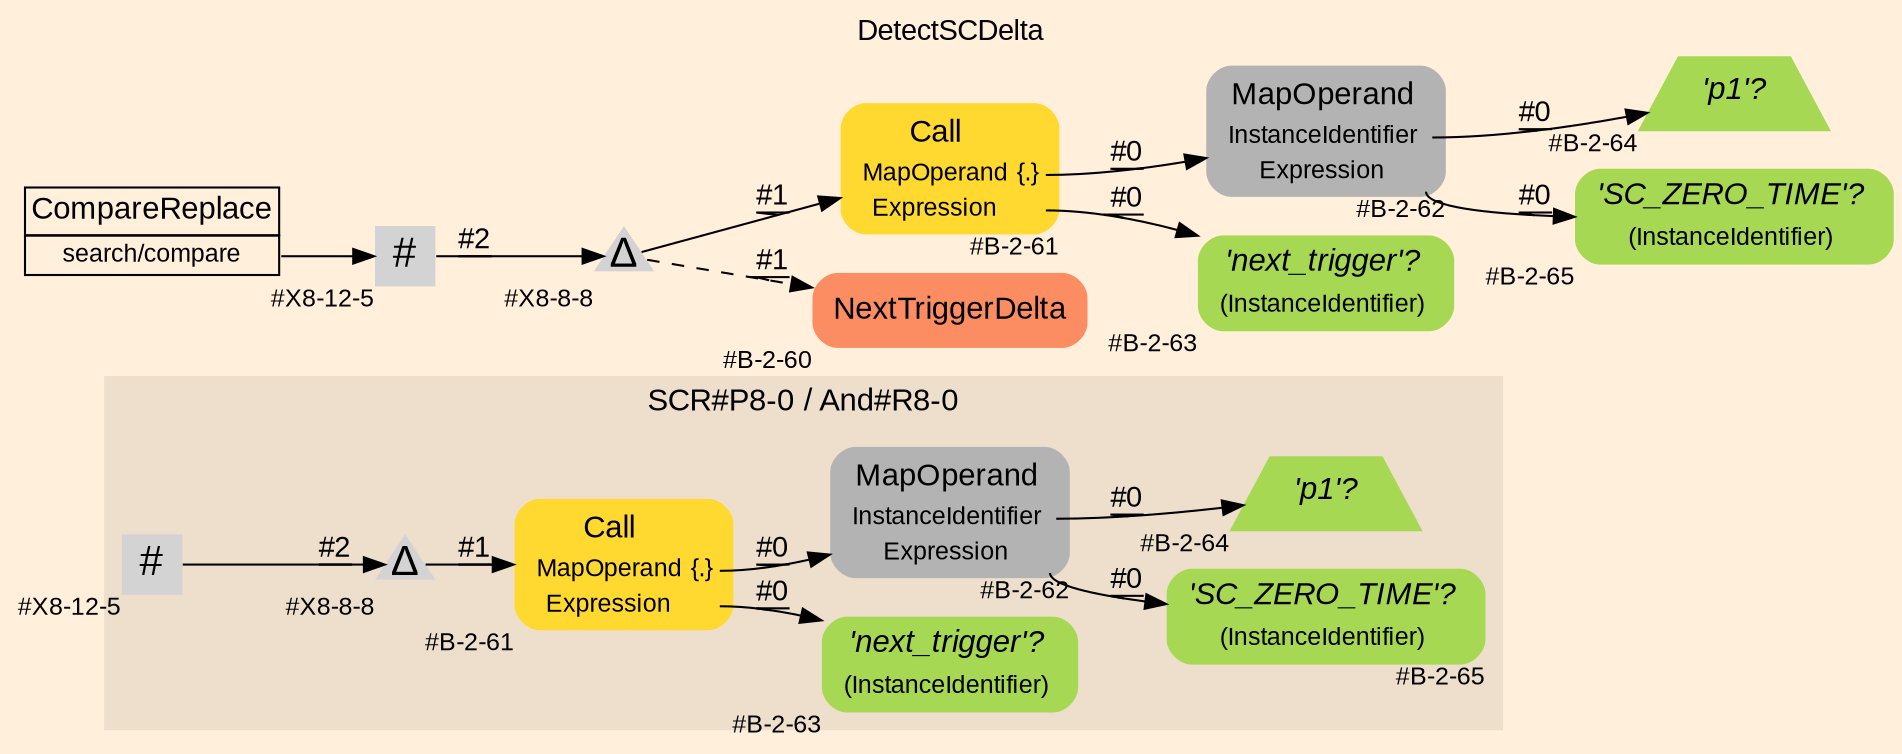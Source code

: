 digraph "DetectSCDelta" {
label = "DetectSCDelta"
labelloc = t
graph [
    rankdir = "LR"
    ranksep = 0.3
    bgcolor = antiquewhite1
    color = black
    fontcolor = black
    fontname = "Arial"
];
node [
    fontname = "Arial"
];
edge [
    fontname = "Arial"
];

// -------------------- figure And#R8-0 --------------------
// -------- region And#R8-0 ----------
subgraph "clusterAnd#R8-0" {
    label = "SCR#P8-0 / And#R8-0"
    style = "filled"
    color = antiquewhite2
    fontsize = "15"
    // -------- block And#R8-0/#B-2-65 ----------
    "And#R8-0/#B-2-65" [
        shape = "plaintext"
        fillcolor = "/set28/5"
        xlabel = "#B-2-65"
        fontsize = "12"
        fontcolor = black
        label = <<TABLE BORDER="0" CELLBORDER="0" CELLSPACING="0">
         <TR><TD><FONT POINT-SIZE="15" COLOR="black"><I>'SC_ZERO_TIME'?</I></FONT></TD></TR>
         <TR><TD><FONT POINT-SIZE="12" COLOR="black">(InstanceIdentifier)</FONT></TD><TD PORT="port0"></TD></TR>
        </TABLE>>
        style = "rounded,filled"
    ];
    
    // -------- block And#R8-0/#X8-8-8 ----------
    "And#R8-0/#X8-8-8" [
        shape = "triangle"
        xlabel = "#X8-8-8"
        fontsize = "12"
        fontcolor = black
        label = <<FONT POINT-SIZE="20" COLOR="black">Δ</FONT>>
        style = "filled"
        penwidth = 0.0
        fixedsize = true
        width = 0.4
        height = 0.4
    ];
    
    // -------- block And#R8-0/#B-2-61 ----------
    "And#R8-0/#B-2-61" [
        shape = "plaintext"
        fillcolor = "/set28/6"
        xlabel = "#B-2-61"
        fontsize = "12"
        fontcolor = black
        label = <<TABLE BORDER="0" CELLBORDER="0" CELLSPACING="0">
         <TR><TD><FONT POINT-SIZE="15" COLOR="black">Call</FONT></TD></TR>
         <TR><TD><FONT POINT-SIZE="12" COLOR="black">MapOperand</FONT></TD><TD PORT="port0"><FONT POINT-SIZE="12" COLOR="black">{.}</FONT></TD></TR>
         <TR><TD><FONT POINT-SIZE="12" COLOR="black">Expression</FONT></TD><TD PORT="port1"></TD></TR>
        </TABLE>>
        style = "rounded,filled"
    ];
    
    // -------- block And#R8-0/#B-2-64 ----------
    "And#R8-0/#B-2-64" [
        shape = "trapezium"
        fillcolor = "/set28/5"
        xlabel = "#B-2-64"
        fontsize = "12"
        fontcolor = black
        label = <<FONT POINT-SIZE="15" COLOR="black"><I>'p1'?</I></FONT>>
        style = "filled"
        penwidth = 0.0
    ];
    
    // -------- block And#R8-0/#X8-12-5 ----------
    "And#R8-0/#X8-12-5" [
        shape = "square"
        xlabel = "#X8-12-5"
        fontsize = "12"
        fontcolor = black
        label = <<FONT POINT-SIZE="20" COLOR="black">#</FONT>>
        style = "filled"
        penwidth = 0.0
        fixedsize = true
        width = 0.4
        height = 0.4
    ];
    
    // -------- block And#R8-0/#B-2-62 ----------
    "And#R8-0/#B-2-62" [
        shape = "plaintext"
        fillcolor = "/set28/8"
        xlabel = "#B-2-62"
        fontsize = "12"
        fontcolor = black
        label = <<TABLE BORDER="0" CELLBORDER="0" CELLSPACING="0">
         <TR><TD><FONT POINT-SIZE="15" COLOR="black">MapOperand</FONT></TD></TR>
         <TR><TD><FONT POINT-SIZE="12" COLOR="black">InstanceIdentifier</FONT></TD><TD PORT="port0"></TD></TR>
         <TR><TD><FONT POINT-SIZE="12" COLOR="black">Expression</FONT></TD><TD PORT="port1"></TD></TR>
        </TABLE>>
        style = "rounded,filled"
    ];
    
    // -------- block And#R8-0/#B-2-63 ----------
    "And#R8-0/#B-2-63" [
        shape = "plaintext"
        fillcolor = "/set28/5"
        xlabel = "#B-2-63"
        fontsize = "12"
        fontcolor = black
        label = <<TABLE BORDER="0" CELLBORDER="0" CELLSPACING="0">
         <TR><TD><FONT POINT-SIZE="15" COLOR="black"><I>'next_trigger'?</I></FONT></TD></TR>
         <TR><TD><FONT POINT-SIZE="12" COLOR="black">(InstanceIdentifier)</FONT></TD><TD PORT="port0"></TD></TR>
        </TABLE>>
        style = "rounded,filled"
    ];
    
}

"And#R8-0/#X8-8-8" -> "And#R8-0/#B-2-61" [
    label = "#1"
    decorate = true
    color = black
    fontcolor = black
];

"And#R8-0/#B-2-61":port0 -> "And#R8-0/#B-2-62" [
    label = "#0"
    decorate = true
    color = black
    fontcolor = black
];

"And#R8-0/#B-2-61":port1 -> "And#R8-0/#B-2-63" [
    label = "#0"
    decorate = true
    color = black
    fontcolor = black
];

"And#R8-0/#X8-12-5" -> "And#R8-0/#X8-8-8" [
    label = "#2"
    decorate = true
    color = black
    fontcolor = black
];

"And#R8-0/#B-2-62":port0 -> "And#R8-0/#B-2-64" [
    label = "#0"
    decorate = true
    color = black
    fontcolor = black
];

"And#R8-0/#B-2-62":port1 -> "And#R8-0/#B-2-65" [
    label = "#0"
    decorate = true
    color = black
    fontcolor = black
];


// -------------------- transformation figure --------------------
// -------- block CR#X8-10-8 ----------
"CR#X8-10-8" [
    shape = "plaintext"
    fillcolor = antiquewhite1
    fontsize = "12"
    fontcolor = black
    label = <<TABLE BORDER="0" CELLBORDER="1" CELLSPACING="0">
     <TR><TD><FONT POINT-SIZE="15" COLOR="black">CompareReplace</FONT></TD></TR>
     <TR><TD PORT="port0"><FONT POINT-SIZE="12" COLOR="black">search/compare</FONT></TD></TR>
    </TABLE>>
    style = "filled"
    color = black
];

// -------- block #X8-12-5 ----------
"#X8-12-5" [
    shape = "square"
    xlabel = "#X8-12-5"
    fontsize = "12"
    fontcolor = black
    label = <<FONT POINT-SIZE="20" COLOR="black">#</FONT>>
    style = "filled"
    penwidth = 0.0
    fixedsize = true
    width = 0.4
    height = 0.4
];

// -------- block #X8-8-8 ----------
"#X8-8-8" [
    shape = "triangle"
    xlabel = "#X8-8-8"
    fontsize = "12"
    fontcolor = black
    label = <<FONT POINT-SIZE="20" COLOR="black">Δ</FONT>>
    style = "filled"
    penwidth = 0.0
    fixedsize = true
    width = 0.4
    height = 0.4
];

// -------- block #B-2-61 ----------
"#B-2-61" [
    shape = "plaintext"
    fillcolor = "/set28/6"
    xlabel = "#B-2-61"
    fontsize = "12"
    fontcolor = black
    label = <<TABLE BORDER="0" CELLBORDER="0" CELLSPACING="0">
     <TR><TD><FONT POINT-SIZE="15" COLOR="black">Call</FONT></TD></TR>
     <TR><TD><FONT POINT-SIZE="12" COLOR="black">MapOperand</FONT></TD><TD PORT="port0"><FONT POINT-SIZE="12" COLOR="black">{.}</FONT></TD></TR>
     <TR><TD><FONT POINT-SIZE="12" COLOR="black">Expression</FONT></TD><TD PORT="port1"></TD></TR>
    </TABLE>>
    style = "rounded,filled"
];

// -------- block #B-2-62 ----------
"#B-2-62" [
    shape = "plaintext"
    fillcolor = "/set28/8"
    xlabel = "#B-2-62"
    fontsize = "12"
    fontcolor = black
    label = <<TABLE BORDER="0" CELLBORDER="0" CELLSPACING="0">
     <TR><TD><FONT POINT-SIZE="15" COLOR="black">MapOperand</FONT></TD></TR>
     <TR><TD><FONT POINT-SIZE="12" COLOR="black">InstanceIdentifier</FONT></TD><TD PORT="port0"></TD></TR>
     <TR><TD><FONT POINT-SIZE="12" COLOR="black">Expression</FONT></TD><TD PORT="port1"></TD></TR>
    </TABLE>>
    style = "rounded,filled"
];

// -------- block #B-2-64 ----------
"#B-2-64" [
    shape = "trapezium"
    fillcolor = "/set28/5"
    xlabel = "#B-2-64"
    fontsize = "12"
    fontcolor = black
    label = <<FONT POINT-SIZE="15" COLOR="black"><I>'p1'?</I></FONT>>
    style = "filled"
    penwidth = 0.0
];

// -------- block #B-2-65 ----------
"#B-2-65" [
    shape = "plaintext"
    fillcolor = "/set28/5"
    xlabel = "#B-2-65"
    fontsize = "12"
    fontcolor = black
    label = <<TABLE BORDER="0" CELLBORDER="0" CELLSPACING="0">
     <TR><TD><FONT POINT-SIZE="15" COLOR="black"><I>'SC_ZERO_TIME'?</I></FONT></TD></TR>
     <TR><TD><FONT POINT-SIZE="12" COLOR="black">(InstanceIdentifier)</FONT></TD><TD PORT="port0"></TD></TR>
    </TABLE>>
    style = "rounded,filled"
];

// -------- block #B-2-63 ----------
"#B-2-63" [
    shape = "plaintext"
    fillcolor = "/set28/5"
    xlabel = "#B-2-63"
    fontsize = "12"
    fontcolor = black
    label = <<TABLE BORDER="0" CELLBORDER="0" CELLSPACING="0">
     <TR><TD><FONT POINT-SIZE="15" COLOR="black"><I>'next_trigger'?</I></FONT></TD></TR>
     <TR><TD><FONT POINT-SIZE="12" COLOR="black">(InstanceIdentifier)</FONT></TD><TD PORT="port0"></TD></TR>
    </TABLE>>
    style = "rounded,filled"
];

// -------- block #B-2-60 ----------
"#B-2-60" [
    shape = "plaintext"
    fillcolor = "/set28/2"
    xlabel = "#B-2-60"
    fontsize = "12"
    fontcolor = black
    label = <<TABLE BORDER="0" CELLBORDER="0" CELLSPACING="0">
     <TR><TD><FONT POINT-SIZE="15" COLOR="black">NextTriggerDelta</FONT></TD></TR>
    </TABLE>>
    style = "rounded,filled"
];

"CR#X8-10-8":port0 -> "#X8-12-5" [
    label = ""
    decorate = true
    color = black
    fontcolor = black
];

"#X8-12-5" -> "#X8-8-8" [
    label = "#2"
    decorate = true
    color = black
    fontcolor = black
];

"#X8-8-8" -> "#B-2-61" [
    label = "#1"
    decorate = true
    color = black
    fontcolor = black
];

"#X8-8-8" -> "#B-2-60" [
    style="dashed"
    label = "#1"
    decorate = true
    color = black
    fontcolor = black
];

"#B-2-61":port0 -> "#B-2-62" [
    label = "#0"
    decorate = true
    color = black
    fontcolor = black
];

"#B-2-61":port1 -> "#B-2-63" [
    label = "#0"
    decorate = true
    color = black
    fontcolor = black
];

"#B-2-62":port0 -> "#B-2-64" [
    label = "#0"
    decorate = true
    color = black
    fontcolor = black
];

"#B-2-62":port1 -> "#B-2-65" [
    label = "#0"
    decorate = true
    color = black
    fontcolor = black
];


}
